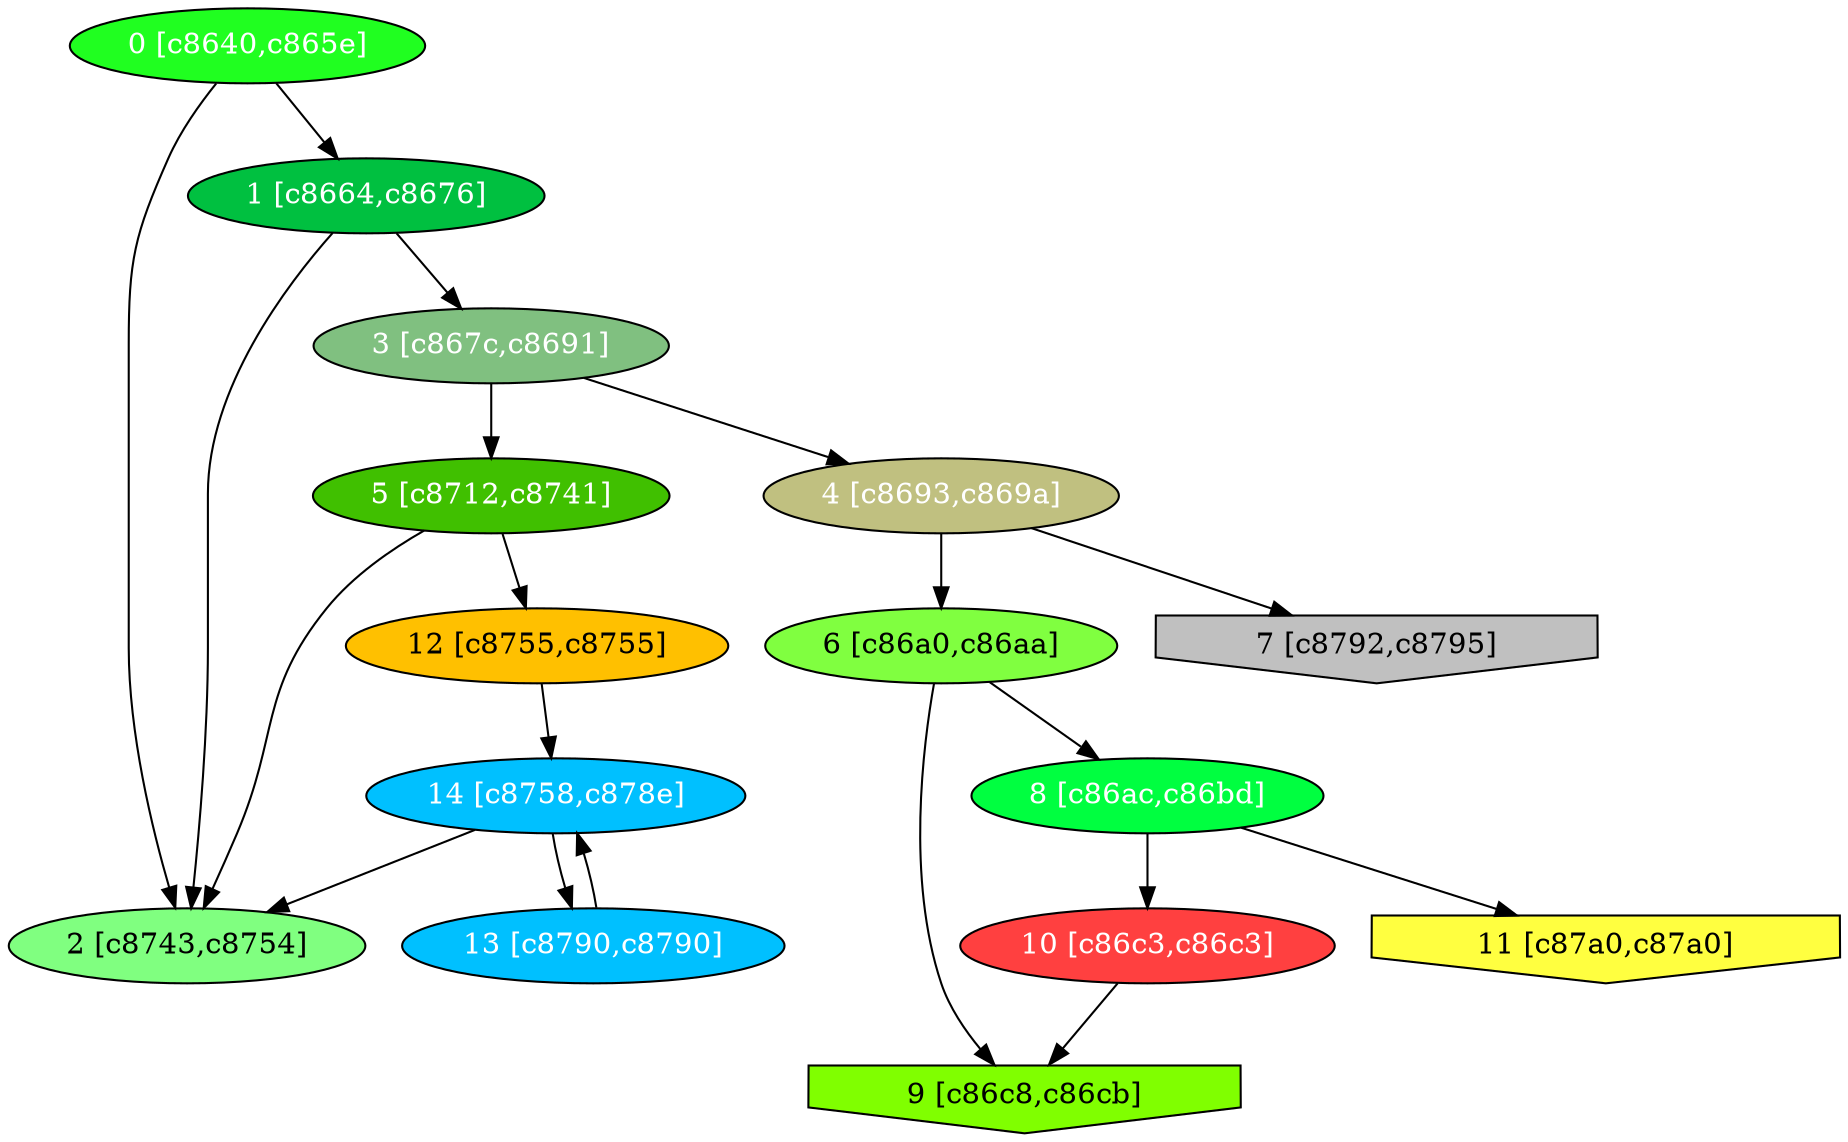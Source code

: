 diGraph libnss3{
	libnss3_0  [style=filled fillcolor="#20FF20" fontcolor="#ffffff" shape=oval label="0 [c8640,c865e]"]
	libnss3_1  [style=filled fillcolor="#00C040" fontcolor="#ffffff" shape=oval label="1 [c8664,c8676]"]
	libnss3_2  [style=filled fillcolor="#80FF80" fontcolor="#000000" shape=oval label="2 [c8743,c8754]"]
	libnss3_3  [style=filled fillcolor="#80C080" fontcolor="#ffffff" shape=oval label="3 [c867c,c8691]"]
	libnss3_4  [style=filled fillcolor="#C0C080" fontcolor="#ffffff" shape=oval label="4 [c8693,c869a]"]
	libnss3_5  [style=filled fillcolor="#40C000" fontcolor="#ffffff" shape=oval label="5 [c8712,c8741]"]
	libnss3_6  [style=filled fillcolor="#80FF40" fontcolor="#000000" shape=oval label="6 [c86a0,c86aa]"]
	libnss3_7  [style=filled fillcolor="#C0C0C0" fontcolor="#000000" shape=invhouse label="7 [c8792,c8795]"]
	libnss3_8  [style=filled fillcolor="#00FF40" fontcolor="#ffffff" shape=oval label="8 [c86ac,c86bd]"]
	libnss3_9  [style=filled fillcolor="#80FF00" fontcolor="#000000" shape=invhouse label="9 [c86c8,c86cb]"]
	libnss3_a  [style=filled fillcolor="#FF4040" fontcolor="#ffffff" shape=oval label="10 [c86c3,c86c3]"]
	libnss3_b  [style=filled fillcolor="#FFFF40" fontcolor="#000000" shape=invhouse label="11 [c87a0,c87a0]"]
	libnss3_c  [style=filled fillcolor="#FFC000" fontcolor="#000000" shape=oval label="12 [c8755,c8755]"]
	libnss3_d  [style=filled fillcolor="#00C0FF" fontcolor="#ffffff" shape=oval label="13 [c8790,c8790]"]
	libnss3_e  [style=filled fillcolor="#00C0FF" fontcolor="#ffffff" shape=oval label="14 [c8758,c878e]"]

	libnss3_0 -> libnss3_1
	libnss3_0 -> libnss3_2
	libnss3_1 -> libnss3_2
	libnss3_1 -> libnss3_3
	libnss3_3 -> libnss3_4
	libnss3_3 -> libnss3_5
	libnss3_4 -> libnss3_6
	libnss3_4 -> libnss3_7
	libnss3_5 -> libnss3_2
	libnss3_5 -> libnss3_c
	libnss3_6 -> libnss3_8
	libnss3_6 -> libnss3_9
	libnss3_8 -> libnss3_a
	libnss3_8 -> libnss3_b
	libnss3_a -> libnss3_9
	libnss3_c -> libnss3_e
	libnss3_d -> libnss3_e
	libnss3_e -> libnss3_2
	libnss3_e -> libnss3_d
}